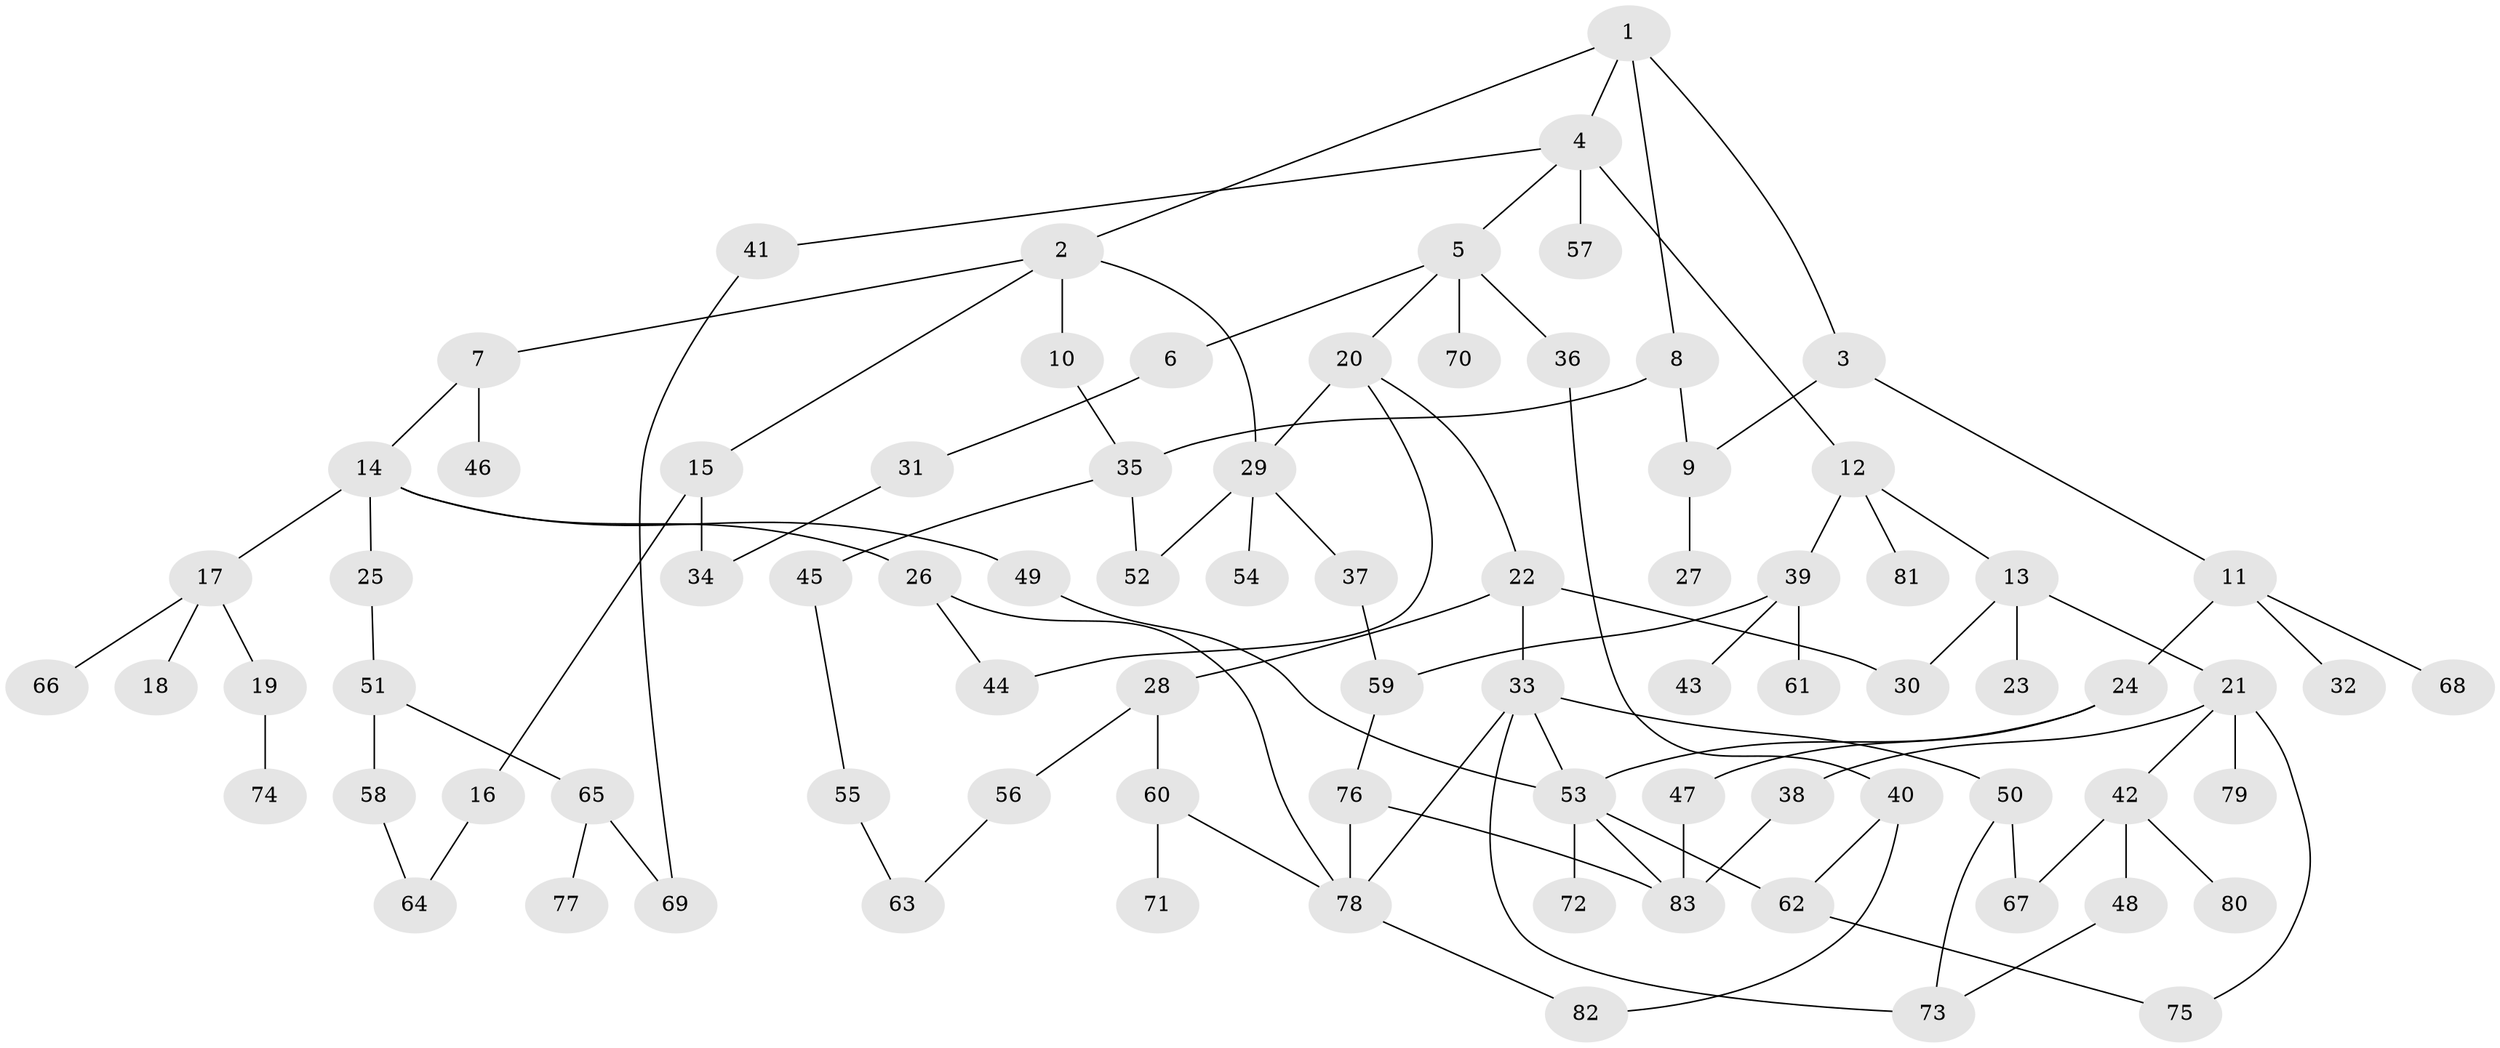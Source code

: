// coarse degree distribution, {3: 0.15151515151515152, 1: 0.45454545454545453, 4: 0.06060606060606061, 5: 0.030303030303030304, 2: 0.21212121212121213, 6: 0.030303030303030304, 14: 0.030303030303030304, 13: 0.030303030303030304}
// Generated by graph-tools (version 1.1) at 2025/44/03/04/25 21:44:28]
// undirected, 83 vertices, 107 edges
graph export_dot {
graph [start="1"]
  node [color=gray90,style=filled];
  1;
  2;
  3;
  4;
  5;
  6;
  7;
  8;
  9;
  10;
  11;
  12;
  13;
  14;
  15;
  16;
  17;
  18;
  19;
  20;
  21;
  22;
  23;
  24;
  25;
  26;
  27;
  28;
  29;
  30;
  31;
  32;
  33;
  34;
  35;
  36;
  37;
  38;
  39;
  40;
  41;
  42;
  43;
  44;
  45;
  46;
  47;
  48;
  49;
  50;
  51;
  52;
  53;
  54;
  55;
  56;
  57;
  58;
  59;
  60;
  61;
  62;
  63;
  64;
  65;
  66;
  67;
  68;
  69;
  70;
  71;
  72;
  73;
  74;
  75;
  76;
  77;
  78;
  79;
  80;
  81;
  82;
  83;
  1 -- 2;
  1 -- 3;
  1 -- 4;
  1 -- 8;
  2 -- 7;
  2 -- 10;
  2 -- 15;
  2 -- 29;
  3 -- 11;
  3 -- 9;
  4 -- 5;
  4 -- 12;
  4 -- 41;
  4 -- 57;
  5 -- 6;
  5 -- 20;
  5 -- 36;
  5 -- 70;
  6 -- 31;
  7 -- 14;
  7 -- 46;
  8 -- 9;
  8 -- 35;
  9 -- 27;
  10 -- 35;
  11 -- 24;
  11 -- 32;
  11 -- 68;
  12 -- 13;
  12 -- 39;
  12 -- 81;
  13 -- 21;
  13 -- 23;
  13 -- 30;
  14 -- 17;
  14 -- 25;
  14 -- 26;
  14 -- 49;
  15 -- 16;
  15 -- 34;
  16 -- 64;
  17 -- 18;
  17 -- 19;
  17 -- 66;
  19 -- 74;
  20 -- 22;
  20 -- 44;
  20 -- 29;
  21 -- 38;
  21 -- 42;
  21 -- 75;
  21 -- 79;
  22 -- 28;
  22 -- 30;
  22 -- 33;
  24 -- 47;
  24 -- 53;
  25 -- 51;
  26 -- 44;
  26 -- 78;
  28 -- 56;
  28 -- 60;
  29 -- 37;
  29 -- 52;
  29 -- 54;
  31 -- 34;
  33 -- 50;
  33 -- 53;
  33 -- 78;
  33 -- 73;
  35 -- 45;
  35 -- 52;
  36 -- 40;
  37 -- 59;
  38 -- 83;
  39 -- 43;
  39 -- 59;
  39 -- 61;
  40 -- 62;
  40 -- 82;
  41 -- 69;
  42 -- 48;
  42 -- 80;
  42 -- 67;
  45 -- 55;
  47 -- 83;
  48 -- 73;
  49 -- 53;
  50 -- 67;
  50 -- 73;
  51 -- 58;
  51 -- 65;
  53 -- 72;
  53 -- 83;
  53 -- 62;
  55 -- 63;
  56 -- 63;
  58 -- 64;
  59 -- 76;
  60 -- 71;
  60 -- 78;
  62 -- 75;
  65 -- 69;
  65 -- 77;
  76 -- 78;
  76 -- 83;
  78 -- 82;
}
